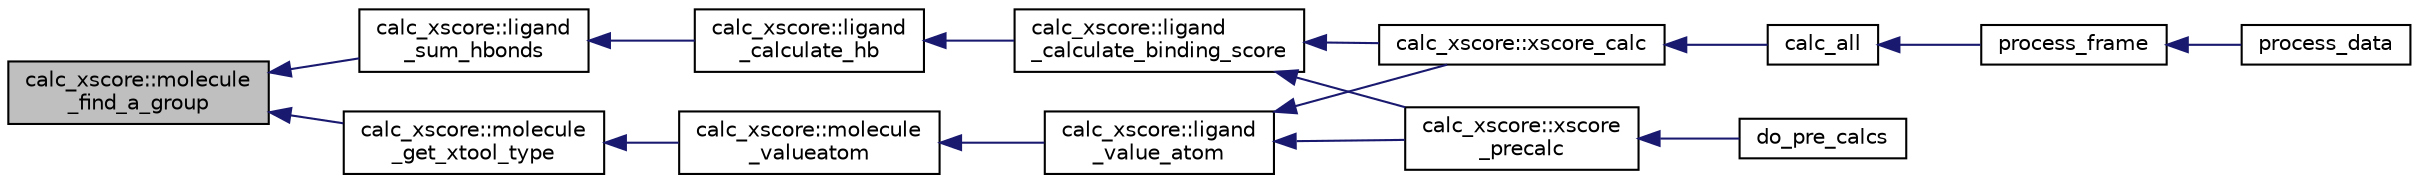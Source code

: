 digraph "calc_xscore::molecule_find_a_group"
{
  edge [fontname="Helvetica",fontsize="10",labelfontname="Helvetica",labelfontsize="10"];
  node [fontname="Helvetica",fontsize="10",shape=record];
  rankdir="LR";
  Node1 [label="calc_xscore::molecule\l_find_a_group",height=0.2,width=0.4,color="black", fillcolor="grey75", style="filled" fontcolor="black"];
  Node1 -> Node2 [dir="back",color="midnightblue",fontsize="10",style="solid",fontname="Helvetica"];
  Node2 [label="calc_xscore::ligand\l_sum_hbonds",height=0.2,width=0.4,color="black", fillcolor="white", style="filled",URL="$classcalc__xscore.html#aea7c036990db363fca0024d160a853bd"];
  Node2 -> Node3 [dir="back",color="midnightblue",fontsize="10",style="solid",fontname="Helvetica"];
  Node3 [label="calc_xscore::ligand\l_calculate_hb",height=0.2,width=0.4,color="black", fillcolor="white", style="filled",URL="$classcalc__xscore.html#aec79b7e53911e002ecaae12b252c93e0"];
  Node3 -> Node4 [dir="back",color="midnightblue",fontsize="10",style="solid",fontname="Helvetica"];
  Node4 [label="calc_xscore::ligand\l_calculate_binding_score",height=0.2,width=0.4,color="black", fillcolor="white", style="filled",URL="$classcalc__xscore.html#aa21b212c6de7c3b229d8d91ee336630a"];
  Node4 -> Node5 [dir="back",color="midnightblue",fontsize="10",style="solid",fontname="Helvetica"];
  Node5 [label="calc_xscore::xscore_calc",height=0.2,width=0.4,color="black", fillcolor="white", style="filled",URL="$classcalc__xscore.html#a1f2c852d7a1ed801d7b14ce6205a384e"];
  Node5 -> Node6 [dir="back",color="midnightblue",fontsize="10",style="solid",fontname="Helvetica"];
  Node6 [label="calc_all",height=0.2,width=0.4,color="black", fillcolor="white", style="filled",URL="$qcalc_8f90.html#a5befd1d444d41d7d1e4bf8b297c17ee2"];
  Node6 -> Node7 [dir="back",color="midnightblue",fontsize="10",style="solid",fontname="Helvetica"];
  Node7 [label="process_frame",height=0.2,width=0.4,color="black", fillcolor="white", style="filled",URL="$qcalc_8f90.html#a93dcacb957411ed0d0471fe8a31c60d6"];
  Node7 -> Node8 [dir="back",color="midnightblue",fontsize="10",style="solid",fontname="Helvetica"];
  Node8 [label="process_data",height=0.2,width=0.4,color="black", fillcolor="white", style="filled",URL="$qcalc_8f90.html#a7d2d447954fb385bdca4f228de92b1eb"];
  Node4 -> Node9 [dir="back",color="midnightblue",fontsize="10",style="solid",fontname="Helvetica"];
  Node9 [label="calc_xscore::xscore\l_precalc",height=0.2,width=0.4,color="black", fillcolor="white", style="filled",URL="$classcalc__xscore.html#a1dd20b02356cb3c99283799d1030d1ba"];
  Node9 -> Node10 [dir="back",color="midnightblue",fontsize="10",style="solid",fontname="Helvetica"];
  Node10 [label="do_pre_calcs",height=0.2,width=0.4,color="black", fillcolor="white", style="filled",URL="$qcalc_8f90.html#a6de35d783d8e2c1ffead6a9dbf61ebb6"];
  Node1 -> Node11 [dir="back",color="midnightblue",fontsize="10",style="solid",fontname="Helvetica"];
  Node11 [label="calc_xscore::molecule\l_get_xtool_type",height=0.2,width=0.4,color="black", fillcolor="white", style="filled",URL="$classcalc__xscore.html#a7b8993bb07639d4696253ee328d039c9"];
  Node11 -> Node12 [dir="back",color="midnightblue",fontsize="10",style="solid",fontname="Helvetica"];
  Node12 [label="calc_xscore::molecule\l_valueatom",height=0.2,width=0.4,color="black", fillcolor="white", style="filled",URL="$classcalc__xscore.html#a44cb565f51d7dd1b7e23c8d0b5f0948f"];
  Node12 -> Node13 [dir="back",color="midnightblue",fontsize="10",style="solid",fontname="Helvetica"];
  Node13 [label="calc_xscore::ligand\l_value_atom",height=0.2,width=0.4,color="black", fillcolor="white", style="filled",URL="$classcalc__xscore.html#a0e46016e4d4ad20b05df5806ae4b4c70"];
  Node13 -> Node5 [dir="back",color="midnightblue",fontsize="10",style="solid",fontname="Helvetica"];
  Node13 -> Node9 [dir="back",color="midnightblue",fontsize="10",style="solid",fontname="Helvetica"];
}
